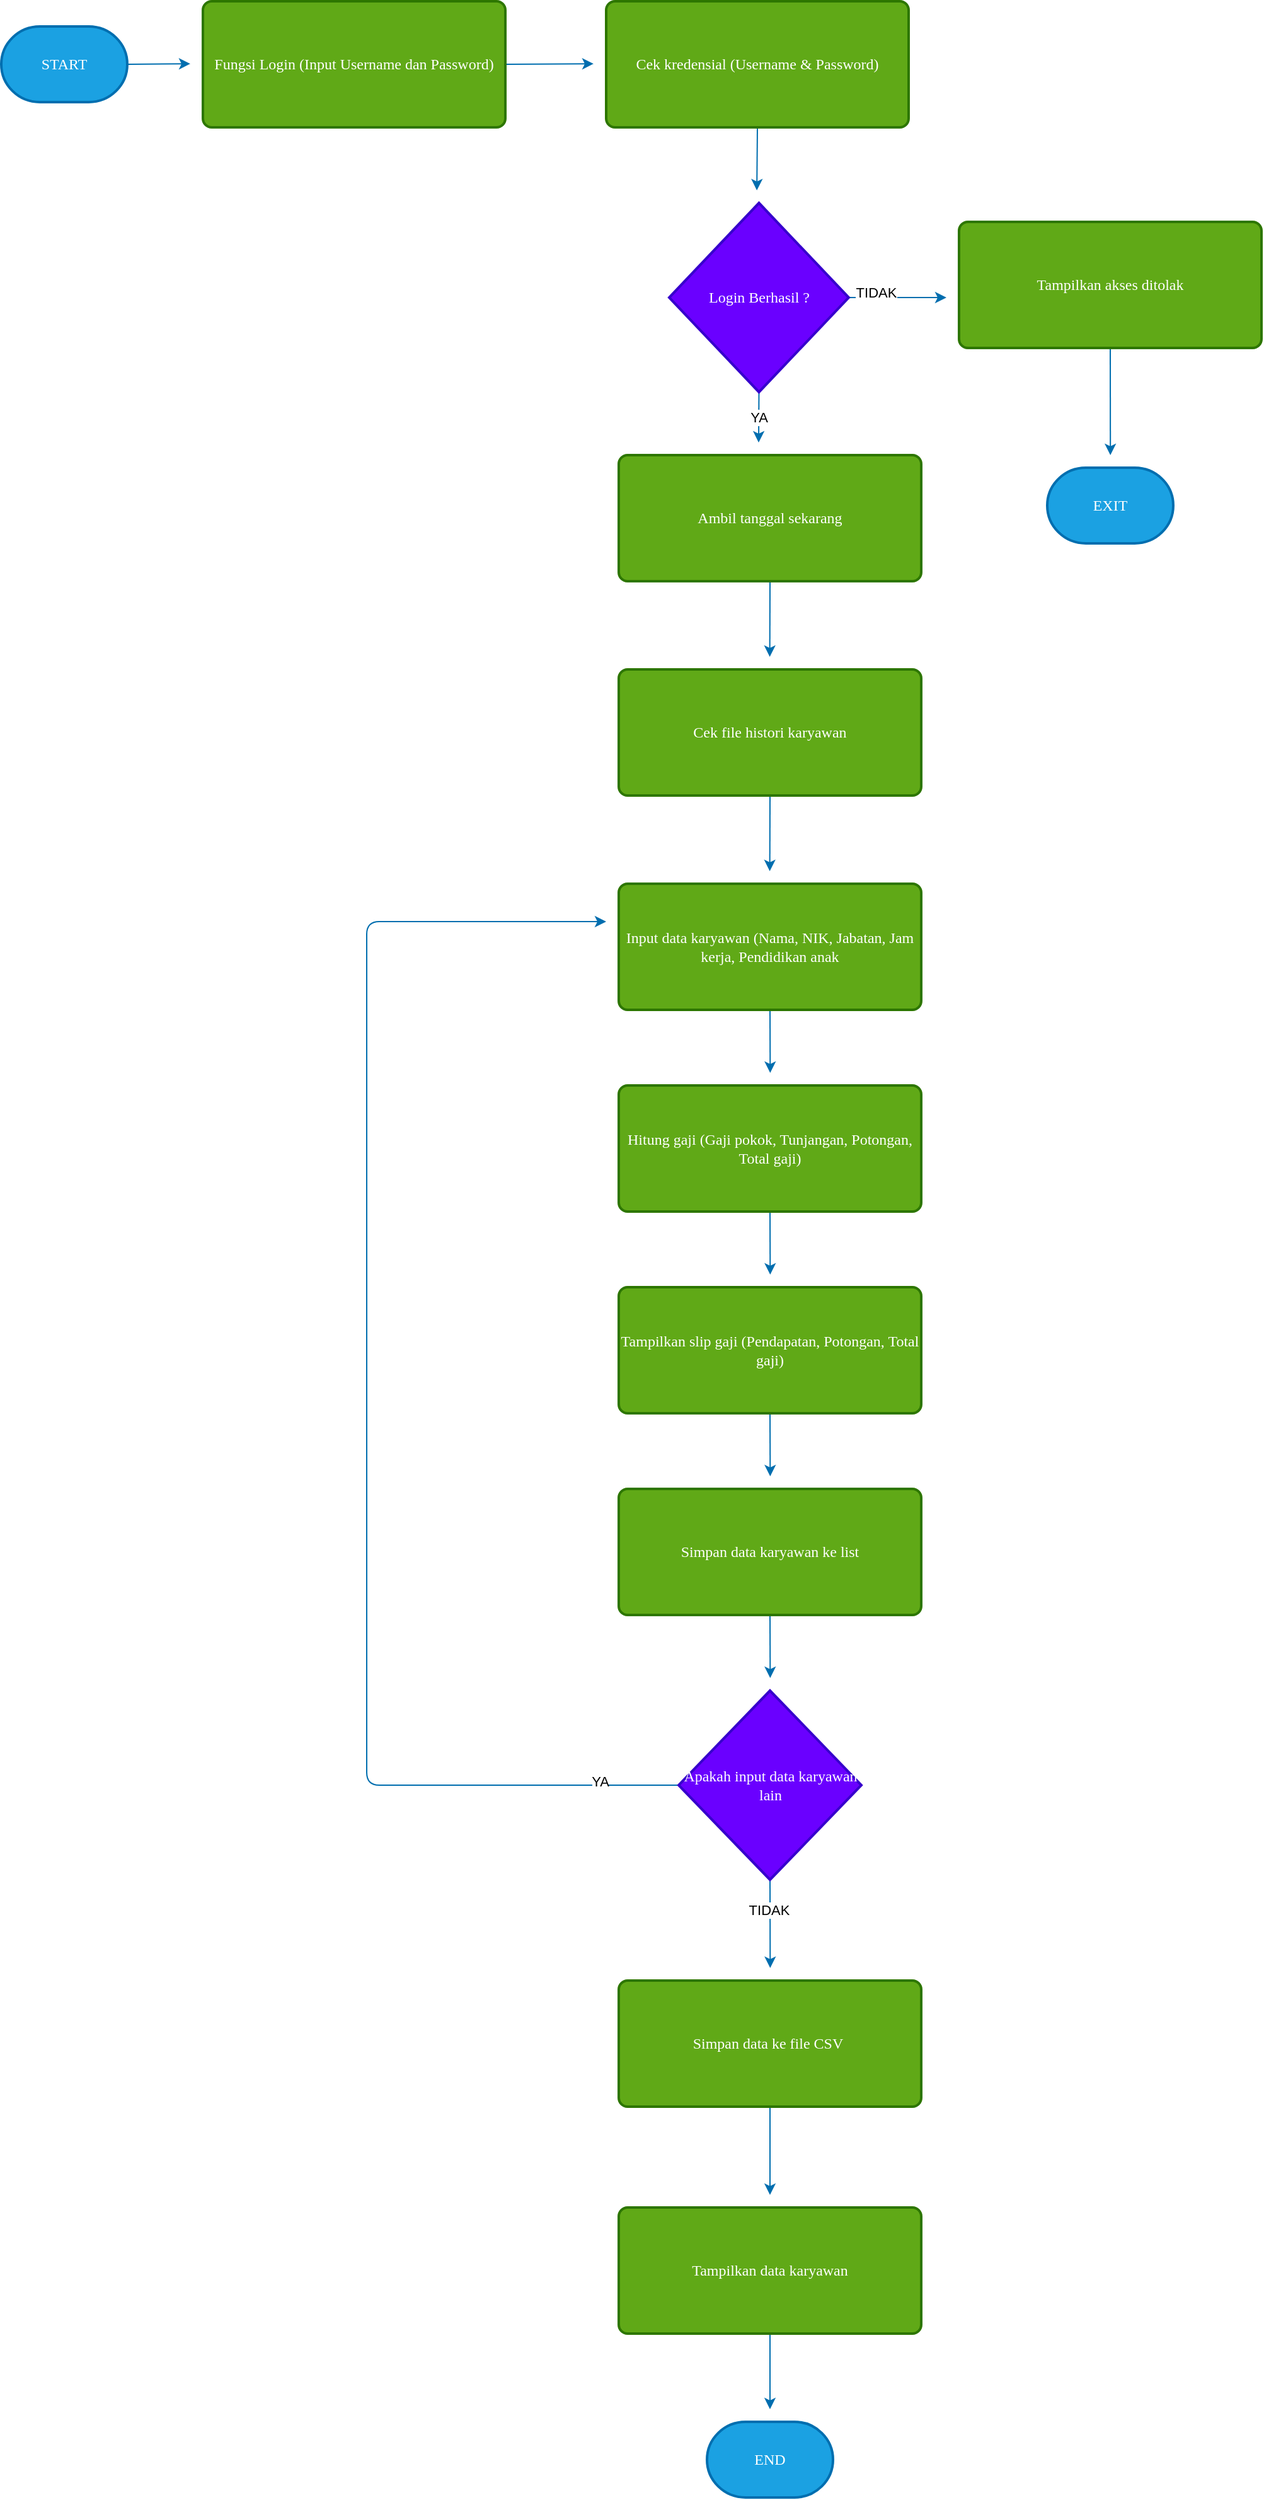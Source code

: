 <mxfile>
    <diagram id="KjMDne3BpNcdKrSmOFuJ" name="Page-1">
        <mxGraphModel dx="549" dy="399" grid="1" gridSize="10" guides="1" tooltips="1" connect="1" arrows="1" fold="1" page="1" pageScale="1" pageWidth="2339" pageHeight="3300" math="0" shadow="0">
            <root>
                <mxCell id="0"/>
                <mxCell id="1" parent="0"/>
                <mxCell id="19" style="edgeStyle=none;html=1;exitX=1;exitY=0.5;exitDx=0;exitDy=0;exitPerimeter=0;fillColor=#1ba1e2;strokeColor=#006EAF;fontFamily=Times New Roman;" parent="1" source="3" edge="1">
                    <mxGeometry relative="1" as="geometry">
                        <mxPoint x="220" y="149.571" as="targetPoint"/>
                    </mxGeometry>
                </mxCell>
                <mxCell id="3" value="START" style="strokeWidth=2;html=1;shape=mxgraph.flowchart.terminator;whiteSpace=wrap;fillColor=#1ba1e2;fontColor=#ffffff;strokeColor=#006EAF;fontFamily=Times New Roman;" parent="1" vertex="1">
                    <mxGeometry x="70" y="120" width="100" height="60" as="geometry"/>
                </mxCell>
                <mxCell id="20" style="edgeStyle=none;html=1;exitX=1;exitY=0.5;exitDx=0;exitDy=0;fillColor=#1ba1e2;strokeColor=#006EAF;" parent="1" source="4" edge="1">
                    <mxGeometry relative="1" as="geometry">
                        <mxPoint x="540" y="149.571" as="targetPoint"/>
                    </mxGeometry>
                </mxCell>
                <mxCell id="4" value="Fungsi Login (Input Username dan Password)" style="rounded=1;whiteSpace=wrap;html=1;absoluteArcSize=1;arcSize=14;strokeWidth=2;fillColor=#60a917;fontColor=#ffffff;strokeColor=#2D7600;fontFamily=Times New Roman;" parent="1" vertex="1">
                    <mxGeometry x="230" y="100" width="240" height="100" as="geometry"/>
                </mxCell>
                <mxCell id="21" style="edgeStyle=none;html=1;exitX=0.5;exitY=1;exitDx=0;exitDy=0;fillColor=#1ba1e2;strokeColor=#006EAF;" parent="1" source="5" edge="1">
                    <mxGeometry relative="1" as="geometry">
                        <mxPoint x="669.571" y="250" as="targetPoint"/>
                    </mxGeometry>
                </mxCell>
                <mxCell id="5" value="Cek kredensial (Username &amp;amp; Password)" style="rounded=1;whiteSpace=wrap;html=1;absoluteArcSize=1;arcSize=14;strokeWidth=2;fillColor=#60a917;fontColor=#ffffff;strokeColor=#2D7600;fontFamily=Times New Roman;" parent="1" vertex="1">
                    <mxGeometry x="550" y="100" width="240" height="100" as="geometry"/>
                </mxCell>
                <mxCell id="22" style="edgeStyle=none;html=1;fillColor=#1ba1e2;strokeColor=#006EAF;" parent="1" source="6" edge="1">
                    <mxGeometry relative="1" as="geometry">
                        <mxPoint x="820" y="335" as="targetPoint"/>
                    </mxGeometry>
                </mxCell>
                <mxCell id="36" value="TIDAK" style="edgeLabel;html=1;align=center;verticalAlign=middle;resizable=0;points=[];" parent="22" vertex="1" connectable="0">
                    <mxGeometry x="-0.442" y="4" relative="1" as="geometry">
                        <mxPoint as="offset"/>
                    </mxGeometry>
                </mxCell>
                <mxCell id="26" value="YA" style="edgeStyle=none;html=1;exitX=0.5;exitY=1;exitDx=0;exitDy=0;exitPerimeter=0;fillColor=#1ba1e2;strokeColor=#006EAF;" parent="1" source="6" edge="1">
                    <mxGeometry relative="1" as="geometry">
                        <mxPoint x="671" y="450" as="targetPoint"/>
                    </mxGeometry>
                </mxCell>
                <mxCell id="6" value="Login Berhasil ?" style="strokeWidth=2;html=1;shape=mxgraph.flowchart.decision;whiteSpace=wrap;fillColor=#6a00ff;fontColor=#ffffff;strokeColor=#3700CC;fontFamily=Times New Roman;" parent="1" vertex="1">
                    <mxGeometry x="600" y="260" width="142.5" height="150" as="geometry"/>
                </mxCell>
                <mxCell id="24" style="edgeStyle=none;html=1;exitX=0.5;exitY=1;exitDx=0;exitDy=0;fillColor=#1ba1e2;strokeColor=#006EAF;" parent="1" source="7" edge="1">
                    <mxGeometry relative="1" as="geometry">
                        <mxPoint x="679.821" y="620" as="targetPoint"/>
                    </mxGeometry>
                </mxCell>
                <mxCell id="7" value="Ambil tanggal sekarang" style="rounded=1;whiteSpace=wrap;html=1;absoluteArcSize=1;arcSize=14;strokeWidth=2;fillColor=#60a917;fontColor=#ffffff;strokeColor=#2D7600;fontFamily=Times New Roman;" parent="1" vertex="1">
                    <mxGeometry x="560" y="460" width="240" height="100" as="geometry"/>
                </mxCell>
                <mxCell id="34" style="edgeStyle=none;html=1;exitX=0.5;exitY=1;exitDx=0;exitDy=0;fillColor=#1ba1e2;strokeColor=#006EAF;" parent="1" source="8" edge="1">
                    <mxGeometry relative="1" as="geometry">
                        <mxPoint x="950.105" y="460" as="targetPoint"/>
                    </mxGeometry>
                </mxCell>
                <mxCell id="8" value="Tampilkan akses ditolak" style="rounded=1;whiteSpace=wrap;html=1;absoluteArcSize=1;arcSize=14;strokeWidth=2;fillColor=#60a917;fontColor=#ffffff;strokeColor=#2D7600;fontFamily=Times New Roman;" parent="1" vertex="1">
                    <mxGeometry x="830" y="275" width="240" height="100" as="geometry"/>
                </mxCell>
                <mxCell id="9" value="EXIT" style="strokeWidth=2;html=1;shape=mxgraph.flowchart.terminator;whiteSpace=wrap;fillColor=#1ba1e2;fontColor=#ffffff;strokeColor=#006EAF;fontFamily=Times New Roman;" parent="1" vertex="1">
                    <mxGeometry x="900" y="470" width="100" height="60" as="geometry"/>
                </mxCell>
                <mxCell id="25" style="edgeStyle=none;html=1;exitX=0.5;exitY=1;exitDx=0;exitDy=0;fillColor=#1ba1e2;strokeColor=#006EAF;" parent="1" source="10" edge="1">
                    <mxGeometry relative="1" as="geometry">
                        <mxPoint x="679.821" y="790" as="targetPoint"/>
                    </mxGeometry>
                </mxCell>
                <mxCell id="10" value="Cek file histori karyawan" style="rounded=1;whiteSpace=wrap;html=1;absoluteArcSize=1;arcSize=14;strokeWidth=2;fillColor=#60a917;fontColor=#ffffff;strokeColor=#2D7600;fontFamily=Times New Roman;" parent="1" vertex="1">
                    <mxGeometry x="560" y="630" width="240" height="100" as="geometry"/>
                </mxCell>
                <mxCell id="27" style="edgeStyle=none;html=1;exitX=0.5;exitY=1;exitDx=0;exitDy=0;fillColor=#1ba1e2;strokeColor=#006EAF;" parent="1" source="11" edge="1">
                    <mxGeometry relative="1" as="geometry">
                        <mxPoint x="680.167" y="950" as="targetPoint"/>
                    </mxGeometry>
                </mxCell>
                <mxCell id="11" value="Input data karyawan (Nama, NIK, Jabatan, Jam kerja, Pendidikan anak" style="rounded=1;whiteSpace=wrap;html=1;absoluteArcSize=1;arcSize=14;strokeWidth=2;fillColor=#60a917;fontColor=#ffffff;strokeColor=#2D7600;fontFamily=Times New Roman;" parent="1" vertex="1">
                    <mxGeometry x="560" y="800" width="240" height="100" as="geometry"/>
                </mxCell>
                <mxCell id="28" style="edgeStyle=none;html=1;exitX=0.5;exitY=1;exitDx=0;exitDy=0;fillColor=#1ba1e2;strokeColor=#006EAF;" parent="1" source="12" edge="1">
                    <mxGeometry relative="1" as="geometry">
                        <mxPoint x="680.167" y="1110" as="targetPoint"/>
                    </mxGeometry>
                </mxCell>
                <mxCell id="12" value="Hitung gaji (Gaji pokok, Tunjangan, Potongan, Total gaji)" style="rounded=1;whiteSpace=wrap;html=1;absoluteArcSize=1;arcSize=14;strokeWidth=2;fillColor=#60a917;fontColor=#ffffff;strokeColor=#2D7600;gradientColor=none;fontFamily=Times New Roman;" parent="1" vertex="1">
                    <mxGeometry x="560" y="960" width="240" height="100" as="geometry"/>
                </mxCell>
                <mxCell id="29" style="edgeStyle=none;html=1;exitX=0.5;exitY=1;exitDx=0;exitDy=0;fillColor=#1ba1e2;strokeColor=#006EAF;" parent="1" source="13" edge="1">
                    <mxGeometry relative="1" as="geometry">
                        <mxPoint x="680.167" y="1270" as="targetPoint"/>
                    </mxGeometry>
                </mxCell>
                <mxCell id="13" value="Tampilkan slip gaji (Pendapatan, Potongan, Total gaji)" style="rounded=1;whiteSpace=wrap;html=1;absoluteArcSize=1;arcSize=14;strokeWidth=2;fillColor=#60a917;fontColor=#ffffff;strokeColor=#2D7600;fontFamily=Times New Roman;" parent="1" vertex="1">
                    <mxGeometry x="560" y="1120" width="240" height="100" as="geometry"/>
                </mxCell>
                <mxCell id="30" style="edgeStyle=none;html=1;exitX=0.5;exitY=1;exitDx=0;exitDy=0;fillColor=#1ba1e2;strokeColor=#006EAF;" parent="1" source="14" edge="1">
                    <mxGeometry relative="1" as="geometry">
                        <mxPoint x="680.167" y="1430.0" as="targetPoint"/>
                    </mxGeometry>
                </mxCell>
                <mxCell id="14" value="Simpan data karyawan ke list" style="rounded=1;whiteSpace=wrap;html=1;absoluteArcSize=1;arcSize=14;strokeWidth=2;fillColor=#60a917;fontColor=#ffffff;strokeColor=#2D7600;fontFamily=Times New Roman;" parent="1" vertex="1">
                    <mxGeometry x="560" y="1280" width="240" height="100" as="geometry"/>
                </mxCell>
                <mxCell id="31" style="edgeStyle=none;html=1;exitX=0.5;exitY=1;exitDx=0;exitDy=0;exitPerimeter=0;fillColor=#1ba1e2;strokeColor=#006EAF;" parent="1" source="15" edge="1">
                    <mxGeometry relative="1" as="geometry">
                        <mxPoint x="680.167" y="1660.0" as="targetPoint"/>
                    </mxGeometry>
                </mxCell>
                <mxCell id="39" value="TIDAK" style="edgeLabel;html=1;align=center;verticalAlign=middle;resizable=0;points=[];" parent="31" vertex="1" connectable="0">
                    <mxGeometry x="-0.314" y="-1" relative="1" as="geometry">
                        <mxPoint as="offset"/>
                    </mxGeometry>
                </mxCell>
                <mxCell id="35" style="edgeStyle=none;html=1;exitX=0;exitY=0.5;exitDx=0;exitDy=0;exitPerimeter=0;fillColor=#1ba1e2;strokeColor=#006EAF;" parent="1" source="15" edge="1">
                    <mxGeometry relative="1" as="geometry">
                        <mxPoint x="550" y="830" as="targetPoint"/>
                        <Array as="points">
                            <mxPoint x="360" y="1515"/>
                            <mxPoint x="360" y="830"/>
                        </Array>
                    </mxGeometry>
                </mxCell>
                <mxCell id="37" value="YA" style="edgeLabel;html=1;align=center;verticalAlign=middle;resizable=0;points=[];" parent="35" vertex="1" connectable="0">
                    <mxGeometry x="-0.887" y="-3" relative="1" as="geometry">
                        <mxPoint x="1" as="offset"/>
                    </mxGeometry>
                </mxCell>
                <mxCell id="15" value="Apakah input data karyawan lain" style="strokeWidth=2;html=1;shape=mxgraph.flowchart.decision;whiteSpace=wrap;fillColor=#6a00ff;fontColor=#ffffff;strokeColor=#3700CC;fontFamily=Times New Roman;" parent="1" vertex="1">
                    <mxGeometry x="607.5" y="1440" width="145" height="150" as="geometry"/>
                </mxCell>
                <mxCell id="40" style="edgeStyle=none;html=1;exitX=0.5;exitY=1;exitDx=0;exitDy=0;fillColor=#1ba1e2;strokeColor=#006EAF;" parent="1" source="16" edge="1">
                    <mxGeometry relative="1" as="geometry">
                        <mxPoint x="680" y="1840" as="targetPoint"/>
                    </mxGeometry>
                </mxCell>
                <mxCell id="16" value="Simpan data ke file CSV&amp;nbsp;" style="rounded=1;whiteSpace=wrap;html=1;absoluteArcSize=1;arcSize=14;strokeWidth=2;fillColor=#60a917;fontColor=#ffffff;strokeColor=#2D7600;fontFamily=Times New Roman;" parent="1" vertex="1">
                    <mxGeometry x="560" y="1670" width="240" height="100" as="geometry"/>
                </mxCell>
                <mxCell id="41" style="edgeStyle=none;html=1;exitX=0.5;exitY=1;exitDx=0;exitDy=0;fillColor=#1ba1e2;strokeColor=#006EAF;" parent="1" source="17" edge="1">
                    <mxGeometry relative="1" as="geometry">
                        <mxPoint x="680" y="2010" as="targetPoint"/>
                    </mxGeometry>
                </mxCell>
                <mxCell id="17" value="Tampilkan data karyawan" style="rounded=1;whiteSpace=wrap;html=1;absoluteArcSize=1;arcSize=14;strokeWidth=2;fillColor=#60a917;fontColor=#ffffff;strokeColor=#2D7600;fontFamily=Times New Roman;" parent="1" vertex="1">
                    <mxGeometry x="560" y="1850" width="240" height="100" as="geometry"/>
                </mxCell>
                <mxCell id="18" value="END" style="strokeWidth=2;html=1;shape=mxgraph.flowchart.terminator;whiteSpace=wrap;fillColor=#1ba1e2;fontColor=#ffffff;strokeColor=#006EAF;fontFamily=Times New Roman;" parent="1" vertex="1">
                    <mxGeometry x="630" y="2020" width="100" height="60" as="geometry"/>
                </mxCell>
            </root>
        </mxGraphModel>
    </diagram>
</mxfile>